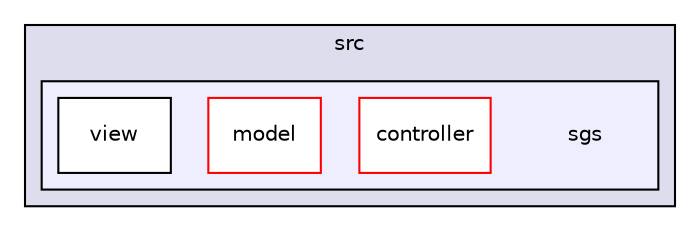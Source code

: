 digraph "RAPSim/src/sgs" {
  compound=true
  node [ fontsize="10", fontname="Helvetica"];
  edge [ labelfontsize="10", labelfontname="Helvetica"];
  subgraph clusterdir_c674e5f991bd170a376e4567e3a9a4d5 {
    graph [ bgcolor="#ddddee", pencolor="black", label="src" fontname="Helvetica", fontsize="10", URL="dir_c674e5f991bd170a376e4567e3a9a4d5.html"]
  subgraph clusterdir_01a8656010585e8207038536504a8624 {
    graph [ bgcolor="#eeeeff", pencolor="black", label="" URL="dir_01a8656010585e8207038536504a8624.html"];
    dir_01a8656010585e8207038536504a8624 [shape=plaintext label="sgs"];
    dir_99dd78d32466b9b10eb75d2afc9f75b3 [shape=box label="controller" color="red" fillcolor="white" style="filled" URL="dir_99dd78d32466b9b10eb75d2afc9f75b3.html"];
    dir_2f0bce582130e3664de0c2ab4aa656eb [shape=box label="model" color="red" fillcolor="white" style="filled" URL="dir_2f0bce582130e3664de0c2ab4aa656eb.html"];
    dir_d40d2128f6a005ac56b48e97c327b103 [shape=box label="view" color="black" fillcolor="white" style="filled" URL="dir_d40d2128f6a005ac56b48e97c327b103.html"];
  }
  }
}
